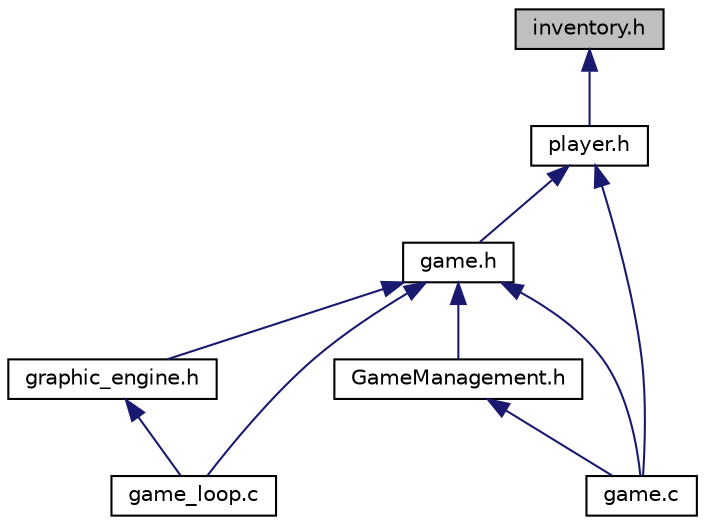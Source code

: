 digraph "inventory.h"
{
  edge [fontname="Helvetica",fontsize="10",labelfontname="Helvetica",labelfontsize="10"];
  node [fontname="Helvetica",fontsize="10",shape=record];
  Node4 [label="inventory.h",height=0.2,width=0.4,color="black", fillcolor="grey75", style="filled", fontcolor="black"];
  Node4 -> Node5 [dir="back",color="midnightblue",fontsize="10",style="solid"];
  Node5 [label="player.h",height=0.2,width=0.4,color="black", fillcolor="white", style="filled",URL="$player_8h.html",tooltip="It defines a Player. "];
  Node5 -> Node6 [dir="back",color="midnightblue",fontsize="10",style="solid"];
  Node6 [label="game.h",height=0.2,width=0.4,color="black", fillcolor="white", style="filled",URL="$game_8h.html",tooltip="It defines the game&#39;s functions, commands implementation and game&#39;s structure. "];
  Node6 -> Node7 [dir="back",color="midnightblue",fontsize="10",style="solid"];
  Node7 [label="game.c",height=0.2,width=0.4,color="black", fillcolor="white", style="filled",URL="$game_8c.html",tooltip="It implements the game interface and all the associated callbacks for each command. "];
  Node6 -> Node8 [dir="back",color="midnightblue",fontsize="10",style="solid"];
  Node8 [label="GameManagement.h",height=0.2,width=0.4,color="black", fillcolor="white", style="filled",URL="$GameManagement_8h_source.html"];
  Node8 -> Node7 [dir="back",color="midnightblue",fontsize="10",style="solid"];
  Node6 -> Node9 [dir="back",color="midnightblue",fontsize="10",style="solid"];
  Node9 [label="graphic_engine.h",height=0.2,width=0.4,color="black", fillcolor="white", style="filled",URL="$graphic__engine_8h.html",tooltip="It defines a textual graphic engine. "];
  Node9 -> Node10 [dir="back",color="midnightblue",fontsize="10",style="solid"];
  Node10 [label="game_loop.c",height=0.2,width=0.4,color="black", fillcolor="white", style="filled",URL="$game__loop_8c.html",tooltip="It defines the game loop. "];
  Node6 -> Node10 [dir="back",color="midnightblue",fontsize="10",style="solid"];
  Node5 -> Node7 [dir="back",color="midnightblue",fontsize="10",style="solid"];
}
